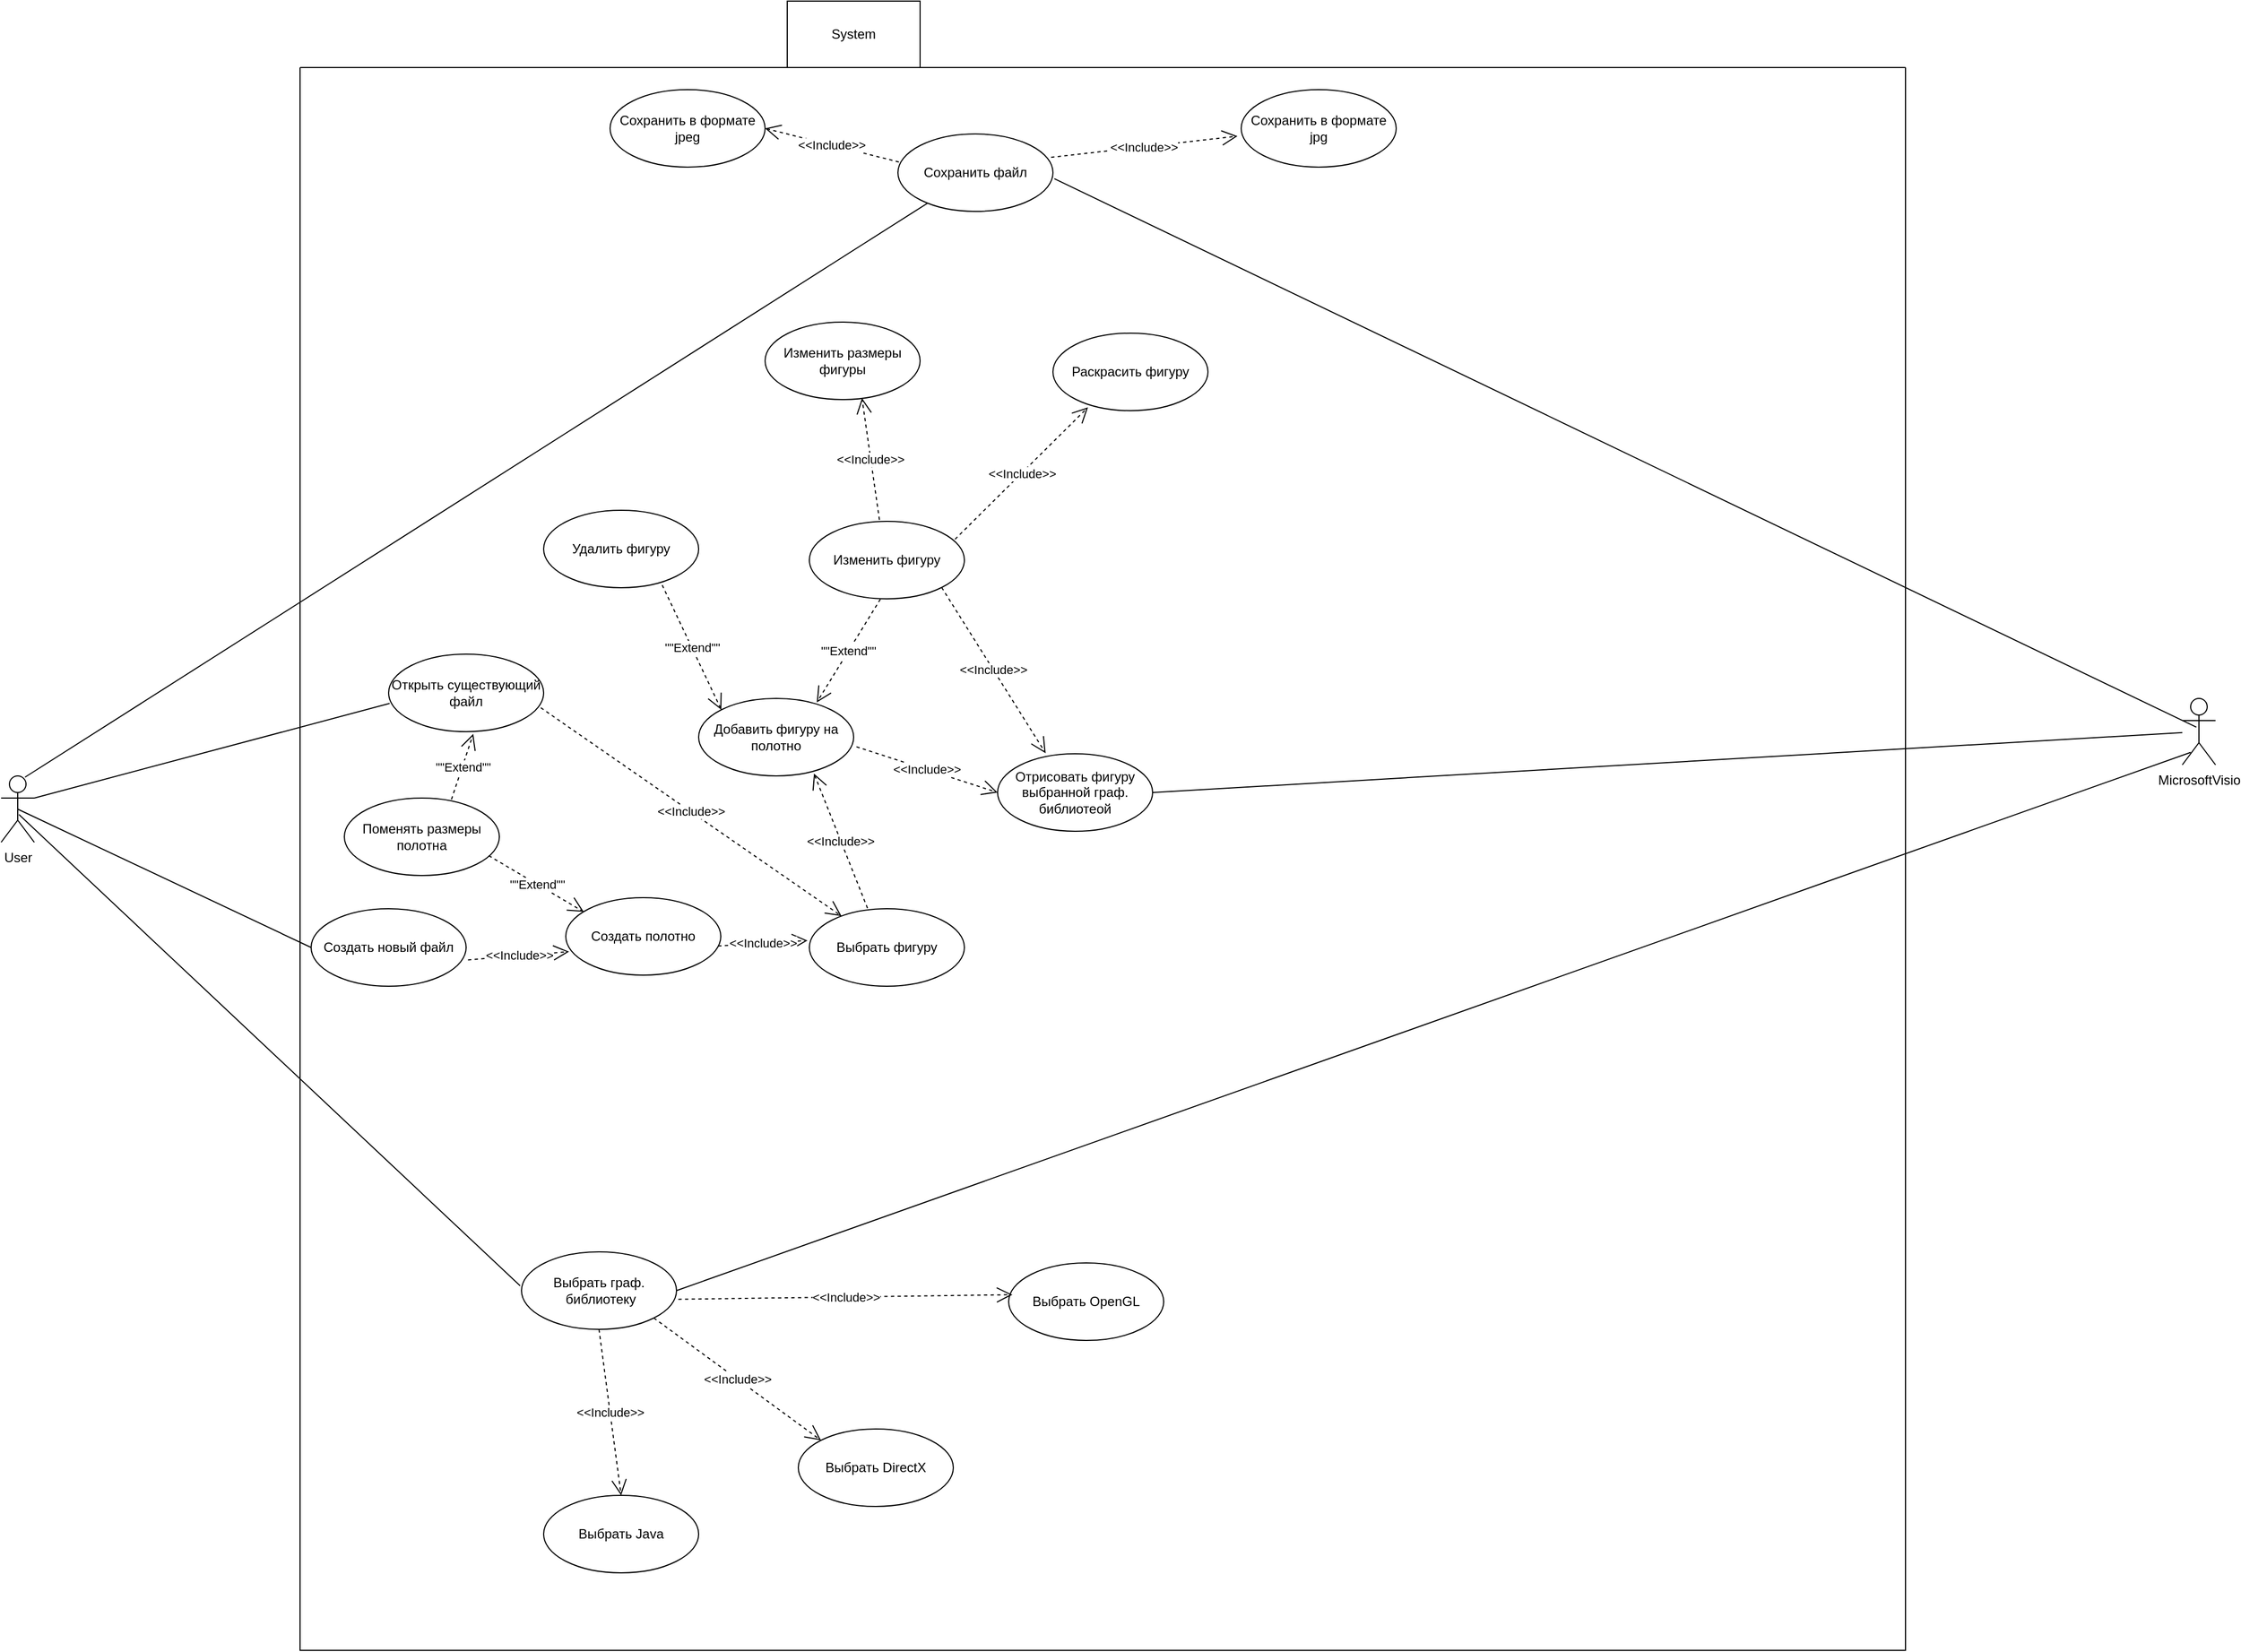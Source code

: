 <mxfile version="22.0.2" type="device">
  <diagram name="Страница — 1" id="_GDYZDF8PDrvrpdgcIrY">
    <mxGraphModel dx="1891" dy="590" grid="1" gridSize="10" guides="1" tooltips="1" connect="1" arrows="1" fold="1" page="1" pageScale="1" pageWidth="827" pageHeight="1169" math="0" shadow="0">
      <root>
        <mxCell id="0" />
        <mxCell id="1" parent="0" />
        <mxCell id="8oX7J-17vbYgGRR5wrLz-2" value="" style="swimlane;startSize=0;" parent="1" vertex="1">
          <mxGeometry x="-130" y="130" width="1450" height="1430" as="geometry" />
        </mxCell>
        <mxCell id="AktE6jTxFvmV_jzU3Zfm-9" value="Выбрать фигуру" style="ellipse;whiteSpace=wrap;html=1;" vertex="1" parent="8oX7J-17vbYgGRR5wrLz-2">
          <mxGeometry x="460" y="760" width="140" height="70" as="geometry" />
        </mxCell>
        <mxCell id="AktE6jTxFvmV_jzU3Zfm-13" value="Добавить фигуру на полотно" style="ellipse;whiteSpace=wrap;html=1;" vertex="1" parent="8oX7J-17vbYgGRR5wrLz-2">
          <mxGeometry x="360" y="570" width="140" height="70" as="geometry" />
        </mxCell>
        <mxCell id="AktE6jTxFvmV_jzU3Zfm-15" value="Удалить фигуру" style="ellipse;whiteSpace=wrap;html=1;" vertex="1" parent="8oX7J-17vbYgGRR5wrLz-2">
          <mxGeometry x="220" y="400" width="140" height="70" as="geometry" />
        </mxCell>
        <mxCell id="AktE6jTxFvmV_jzU3Zfm-16" value="Поменять размеры полотна" style="ellipse;whiteSpace=wrap;html=1;" vertex="1" parent="8oX7J-17vbYgGRR5wrLz-2">
          <mxGeometry x="40" y="660" width="140" height="70" as="geometry" />
        </mxCell>
        <mxCell id="AktE6jTxFvmV_jzU3Zfm-17" value="Изменить фигуру" style="ellipse;whiteSpace=wrap;html=1;" vertex="1" parent="8oX7J-17vbYgGRR5wrLz-2">
          <mxGeometry x="460" y="410" width="140" height="70" as="geometry" />
        </mxCell>
        <mxCell id="AktE6jTxFvmV_jzU3Zfm-20" value="Отрисовать фигуру выбранной граф. библиотеой" style="ellipse;whiteSpace=wrap;html=1;" vertex="1" parent="8oX7J-17vbYgGRR5wrLz-2">
          <mxGeometry x="630" y="620" width="140" height="70" as="geometry" />
        </mxCell>
        <mxCell id="AktE6jTxFvmV_jzU3Zfm-24" value="Сохранить файл" style="ellipse;whiteSpace=wrap;html=1;" vertex="1" parent="8oX7J-17vbYgGRR5wrLz-2">
          <mxGeometry x="540" y="60" width="140" height="70" as="geometry" />
        </mxCell>
        <mxCell id="AktE6jTxFvmV_jzU3Zfm-26" value="Выбрать DirectX" style="ellipse;whiteSpace=wrap;html=1;" vertex="1" parent="8oX7J-17vbYgGRR5wrLz-2">
          <mxGeometry x="450" y="1230" width="140" height="70" as="geometry" />
        </mxCell>
        <mxCell id="AktE6jTxFvmV_jzU3Zfm-28" value="Выбрать Java" style="ellipse;whiteSpace=wrap;html=1;" vertex="1" parent="8oX7J-17vbYgGRR5wrLz-2">
          <mxGeometry x="220" y="1290" width="140" height="70" as="geometry" />
        </mxCell>
        <mxCell id="AktE6jTxFvmV_jzU3Zfm-30" value="Выбрать OpenGL" style="ellipse;whiteSpace=wrap;html=1;" vertex="1" parent="8oX7J-17vbYgGRR5wrLz-2">
          <mxGeometry x="640" y="1080" width="140" height="70" as="geometry" />
        </mxCell>
        <mxCell id="AktE6jTxFvmV_jzU3Zfm-35" value="Раскрасить фигуру" style="ellipse;whiteSpace=wrap;html=1;" vertex="1" parent="8oX7J-17vbYgGRR5wrLz-2">
          <mxGeometry x="680" y="240" width="140" height="70" as="geometry" />
        </mxCell>
        <mxCell id="AktE6jTxFvmV_jzU3Zfm-36" value="Изменить размеры фигуры" style="ellipse;whiteSpace=wrap;html=1;" vertex="1" parent="8oX7J-17vbYgGRR5wrLz-2">
          <mxGeometry x="420" y="230" width="140" height="70" as="geometry" />
        </mxCell>
        <mxCell id="AktE6jTxFvmV_jzU3Zfm-43" value="&quot;&quot;Extend&quot;&quot;" style="endArrow=open;endSize=12;dashed=1;html=1;rounded=0;exitX=0.932;exitY=0.744;exitDx=0;exitDy=0;entryX=0.116;entryY=0.183;entryDx=0;entryDy=0;entryPerimeter=0;exitPerimeter=0;" edge="1" parent="8oX7J-17vbYgGRR5wrLz-2" source="AktE6jTxFvmV_jzU3Zfm-16" target="AktE6jTxFvmV_jzU3Zfm-1">
          <mxGeometry width="160" relative="1" as="geometry">
            <mxPoint x="100" y="760" as="sourcePoint" />
            <mxPoint x="260" y="760" as="targetPoint" />
          </mxGeometry>
        </mxCell>
        <mxCell id="AktE6jTxFvmV_jzU3Zfm-32" value="Выбрать граф.&lt;br&gt;&amp;nbsp;библиотеку" style="ellipse;whiteSpace=wrap;html=1;" vertex="1" parent="8oX7J-17vbYgGRR5wrLz-2">
          <mxGeometry x="200" y="1070" width="140" height="70" as="geometry" />
        </mxCell>
        <mxCell id="AktE6jTxFvmV_jzU3Zfm-27" value="&amp;lt;&amp;lt;Include&amp;gt;&amp;gt;" style="endArrow=open;endSize=12;dashed=1;html=1;rounded=0;exitX=1;exitY=1;exitDx=0;exitDy=0;entryX=0;entryY=0;entryDx=0;entryDy=0;" edge="1" parent="8oX7J-17vbYgGRR5wrLz-2" source="AktE6jTxFvmV_jzU3Zfm-32" target="AktE6jTxFvmV_jzU3Zfm-26">
          <mxGeometry width="160" relative="1" as="geometry">
            <mxPoint x="680" y="460" as="sourcePoint" />
            <mxPoint x="840" y="460" as="targetPoint" />
          </mxGeometry>
        </mxCell>
        <mxCell id="AktE6jTxFvmV_jzU3Zfm-31" value="&amp;lt;&amp;lt;Include&amp;gt;&amp;gt;" style="endArrow=open;endSize=12;dashed=1;html=1;rounded=0;exitX=1.012;exitY=0.612;exitDx=0;exitDy=0;entryX=0.024;entryY=0.41;entryDx=0;entryDy=0;entryPerimeter=0;exitPerimeter=0;" edge="1" parent="8oX7J-17vbYgGRR5wrLz-2" source="AktE6jTxFvmV_jzU3Zfm-32" target="AktE6jTxFvmV_jzU3Zfm-30">
          <mxGeometry width="160" relative="1" as="geometry">
            <mxPoint x="770" y="310" as="sourcePoint" />
            <mxPoint x="930" y="310" as="targetPoint" />
          </mxGeometry>
        </mxCell>
        <mxCell id="AktE6jTxFvmV_jzU3Zfm-48" value="&quot;&quot;Extend&quot;&quot;" style="endArrow=open;endSize=12;dashed=1;html=1;rounded=0;exitX=0.765;exitY=0.966;exitDx=0;exitDy=0;exitPerimeter=0;entryX=0;entryY=0;entryDx=0;entryDy=0;" edge="1" parent="8oX7J-17vbYgGRR5wrLz-2" source="AktE6jTxFvmV_jzU3Zfm-15" target="AktE6jTxFvmV_jzU3Zfm-13">
          <mxGeometry width="160" relative="1" as="geometry">
            <mxPoint x="260" y="530" as="sourcePoint" />
            <mxPoint x="420" y="530" as="targetPoint" />
          </mxGeometry>
        </mxCell>
        <mxCell id="AktE6jTxFvmV_jzU3Zfm-49" value="Открыть существующий файл" style="ellipse;whiteSpace=wrap;html=1;" vertex="1" parent="8oX7J-17vbYgGRR5wrLz-2">
          <mxGeometry x="80" y="530" width="140" height="70" as="geometry" />
        </mxCell>
        <mxCell id="AktE6jTxFvmV_jzU3Zfm-51" value="Создать новый файл" style="ellipse;whiteSpace=wrap;html=1;" vertex="1" parent="8oX7J-17vbYgGRR5wrLz-2">
          <mxGeometry x="10" y="760" width="140" height="70" as="geometry" />
        </mxCell>
        <mxCell id="AktE6jTxFvmV_jzU3Zfm-54" value="&amp;lt;&amp;lt;Include&amp;gt;&amp;gt;" style="endArrow=open;endSize=12;dashed=1;html=1;rounded=0;exitX=1.012;exitY=0.66;exitDx=0;exitDy=0;entryX=0.021;entryY=0.696;entryDx=0;entryDy=0;entryPerimeter=0;exitPerimeter=0;" edge="1" parent="8oX7J-17vbYgGRR5wrLz-2" source="AktE6jTxFvmV_jzU3Zfm-51" target="AktE6jTxFvmV_jzU3Zfm-1">
          <mxGeometry width="160" relative="1" as="geometry">
            <mxPoint x="70" y="780" as="sourcePoint" />
            <mxPoint x="230" y="780" as="targetPoint" />
          </mxGeometry>
        </mxCell>
        <mxCell id="AktE6jTxFvmV_jzU3Zfm-57" value="&amp;lt;&amp;lt;Include&amp;gt;&amp;gt;" style="endArrow=open;endSize=12;dashed=1;html=1;rounded=0;exitX=1.018;exitY=0.624;exitDx=0;exitDy=0;entryX=0;entryY=0.5;entryDx=0;entryDy=0;exitPerimeter=0;" edge="1" parent="8oX7J-17vbYgGRR5wrLz-2" source="AktE6jTxFvmV_jzU3Zfm-13" target="AktE6jTxFvmV_jzU3Zfm-20">
          <mxGeometry width="160" relative="1" as="geometry">
            <mxPoint x="550" y="610" as="sourcePoint" />
            <mxPoint x="625.82" y="666.17" as="targetPoint" />
          </mxGeometry>
        </mxCell>
        <mxCell id="AktE6jTxFvmV_jzU3Zfm-58" value="Сохранить в формате jpg" style="ellipse;whiteSpace=wrap;html=1;" vertex="1" parent="8oX7J-17vbYgGRR5wrLz-2">
          <mxGeometry x="850" y="20" width="140" height="70" as="geometry" />
        </mxCell>
        <mxCell id="AktE6jTxFvmV_jzU3Zfm-60" value="&amp;lt;&amp;lt;Include&amp;gt;&amp;gt;" style="endArrow=open;endSize=12;dashed=1;html=1;rounded=0;exitX=0.988;exitY=0.302;exitDx=0;exitDy=0;entryX=-0.024;entryY=0.6;entryDx=0;entryDy=0;entryPerimeter=0;exitPerimeter=0;" edge="1" parent="8oX7J-17vbYgGRR5wrLz-2" source="AktE6jTxFvmV_jzU3Zfm-24" target="AktE6jTxFvmV_jzU3Zfm-58">
          <mxGeometry width="160" relative="1" as="geometry">
            <mxPoint x="650" y="30" as="sourcePoint" />
            <mxPoint x="810" y="30" as="targetPoint" />
          </mxGeometry>
        </mxCell>
        <mxCell id="AktE6jTxFvmV_jzU3Zfm-61" value="Сохранить в формате jpeg" style="ellipse;whiteSpace=wrap;html=1;" vertex="1" parent="8oX7J-17vbYgGRR5wrLz-2">
          <mxGeometry x="280" y="20" width="140" height="70" as="geometry" />
        </mxCell>
        <mxCell id="AktE6jTxFvmV_jzU3Zfm-62" value="&amp;lt;&amp;lt;Include&amp;gt;&amp;gt;" style="endArrow=open;endSize=12;dashed=1;html=1;rounded=0;exitX=0.006;exitY=0.362;exitDx=0;exitDy=0;entryX=1;entryY=0.5;entryDx=0;entryDy=0;exitPerimeter=0;" edge="1" parent="8oX7J-17vbYgGRR5wrLz-2" source="AktE6jTxFvmV_jzU3Zfm-24" target="AktE6jTxFvmV_jzU3Zfm-61">
          <mxGeometry width="160" relative="1" as="geometry">
            <mxPoint x="518" y="120" as="sourcePoint" />
            <mxPoint x="350" y="145" as="targetPoint" />
          </mxGeometry>
        </mxCell>
        <mxCell id="AktE6jTxFvmV_jzU3Zfm-64" value="&quot;&quot;Extend&quot;&quot;" style="endArrow=open;endSize=12;dashed=1;html=1;rounded=0;exitX=0.458;exitY=1.005;exitDx=0;exitDy=0;entryX=0.762;entryY=0.052;entryDx=0;entryDy=0;exitPerimeter=0;entryPerimeter=0;" edge="1" parent="8oX7J-17vbYgGRR5wrLz-2" source="AktE6jTxFvmV_jzU3Zfm-17" target="AktE6jTxFvmV_jzU3Zfm-13">
          <mxGeometry width="160" relative="1" as="geometry">
            <mxPoint x="620" y="490" as="sourcePoint" />
            <mxPoint x="660" y="600" as="targetPoint" />
          </mxGeometry>
        </mxCell>
        <mxCell id="AktE6jTxFvmV_jzU3Zfm-65" value="&amp;lt;&amp;lt;Include&amp;gt;&amp;gt;" style="endArrow=open;endSize=12;dashed=1;html=1;rounded=0;exitX=0.94;exitY=0.231;exitDx=0;exitDy=0;entryX=0.226;entryY=0.957;entryDx=0;entryDy=0;entryPerimeter=0;exitPerimeter=0;" edge="1" parent="8oX7J-17vbYgGRR5wrLz-2" source="AktE6jTxFvmV_jzU3Zfm-17" target="AktE6jTxFvmV_jzU3Zfm-35">
          <mxGeometry width="160" relative="1" as="geometry">
            <mxPoint x="787" y="455" as="sourcePoint" />
            <mxPoint x="666" y="415" as="targetPoint" />
          </mxGeometry>
        </mxCell>
        <mxCell id="AktE6jTxFvmV_jzU3Zfm-66" value="&amp;lt;&amp;lt;Include&amp;gt;&amp;gt;" style="endArrow=open;endSize=12;dashed=1;html=1;rounded=0;exitX=0.452;exitY=-0.019;exitDx=0;exitDy=0;entryX=0.625;entryY=0.981;entryDx=0;entryDy=0;entryPerimeter=0;exitPerimeter=0;" edge="1" parent="8oX7J-17vbYgGRR5wrLz-2" source="AktE6jTxFvmV_jzU3Zfm-17" target="AktE6jTxFvmV_jzU3Zfm-36">
          <mxGeometry width="160" relative="1" as="geometry">
            <mxPoint x="466" y="310" as="sourcePoint" />
            <mxPoint x="360" y="439" as="targetPoint" />
          </mxGeometry>
        </mxCell>
        <mxCell id="AktE6jTxFvmV_jzU3Zfm-67" value="&amp;lt;&amp;lt;Include&amp;gt;&amp;gt;" style="endArrow=open;endSize=12;dashed=1;html=1;rounded=0;exitX=0.5;exitY=1;exitDx=0;exitDy=0;entryX=0.5;entryY=0;entryDx=0;entryDy=0;" edge="1" parent="8oX7J-17vbYgGRR5wrLz-2" source="AktE6jTxFvmV_jzU3Zfm-32" target="AktE6jTxFvmV_jzU3Zfm-28">
          <mxGeometry width="160" relative="1" as="geometry">
            <mxPoint x="250" y="1160" as="sourcePoint" />
            <mxPoint x="392" y="1280" as="targetPoint" />
          </mxGeometry>
        </mxCell>
        <mxCell id="AktE6jTxFvmV_jzU3Zfm-68" value="&amp;lt;&amp;lt;Include&amp;gt;&amp;gt;" style="endArrow=open;endSize=12;dashed=1;html=1;rounded=0;exitX=0.983;exitY=0.624;exitDx=0;exitDy=0;entryX=-0.012;entryY=0.41;entryDx=0;entryDy=0;entryPerimeter=0;exitPerimeter=0;" edge="1" parent="8oX7J-17vbYgGRR5wrLz-2" source="AktE6jTxFvmV_jzU3Zfm-1" target="AktE6jTxFvmV_jzU3Zfm-9">
          <mxGeometry width="160" relative="1" as="geometry">
            <mxPoint x="400" y="790" as="sourcePoint" />
            <mxPoint x="497" y="952" as="targetPoint" />
          </mxGeometry>
        </mxCell>
        <mxCell id="AktE6jTxFvmV_jzU3Zfm-69" value="&amp;lt;&amp;lt;Include&amp;gt;&amp;gt;" style="endArrow=open;endSize=12;dashed=1;html=1;rounded=0;exitX=0.375;exitY=-0.007;exitDx=0;exitDy=0;entryX=0.744;entryY=0.969;entryDx=0;entryDy=0;entryPerimeter=0;exitPerimeter=0;" edge="1" parent="8oX7J-17vbYgGRR5wrLz-2" source="AktE6jTxFvmV_jzU3Zfm-9" target="AktE6jTxFvmV_jzU3Zfm-13">
          <mxGeometry width="160" relative="1" as="geometry">
            <mxPoint x="630" y="740" as="sourcePoint" />
            <mxPoint x="727" y="902" as="targetPoint" />
          </mxGeometry>
        </mxCell>
        <mxCell id="AktE6jTxFvmV_jzU3Zfm-70" value="&amp;lt;&amp;lt;Include&amp;gt;&amp;gt;" style="endArrow=open;endSize=12;dashed=1;html=1;rounded=0;exitX=1;exitY=1;exitDx=0;exitDy=0;entryX=0.31;entryY=-0.007;entryDx=0;entryDy=0;entryPerimeter=0;" edge="1" parent="8oX7J-17vbYgGRR5wrLz-2" source="AktE6jTxFvmV_jzU3Zfm-17" target="AktE6jTxFvmV_jzU3Zfm-20">
          <mxGeometry x="-0.002" width="160" relative="1" as="geometry">
            <mxPoint x="727" y="480" as="sourcePoint" />
            <mxPoint x="670" y="574" as="targetPoint" />
            <mxPoint as="offset" />
          </mxGeometry>
        </mxCell>
        <mxCell id="AktE6jTxFvmV_jzU3Zfm-73" value="&amp;lt;&amp;lt;Include&amp;gt;&amp;gt;" style="endArrow=open;endSize=12;dashed=1;html=1;rounded=0;exitX=0.982;exitY=0.692;exitDx=0;exitDy=0;exitPerimeter=0;" edge="1" parent="8oX7J-17vbYgGRR5wrLz-2" source="AktE6jTxFvmV_jzU3Zfm-49" target="AktE6jTxFvmV_jzU3Zfm-9">
          <mxGeometry width="160" relative="1" as="geometry">
            <mxPoint x="217.5" y="700" as="sourcePoint" />
            <mxPoint x="322.5" y="600" as="targetPoint" />
          </mxGeometry>
        </mxCell>
        <mxCell id="AktE6jTxFvmV_jzU3Zfm-76" value="&quot;&quot;Extend&quot;&quot;" style="endArrow=open;endSize=12;dashed=1;html=1;rounded=0;exitX=0.691;exitY=0.018;exitDx=0;exitDy=0;entryX=0.546;entryY=1.029;entryDx=0;entryDy=0;entryPerimeter=0;exitPerimeter=0;" edge="1" parent="8oX7J-17vbYgGRR5wrLz-2" source="AktE6jTxFvmV_jzU3Zfm-16" target="AktE6jTxFvmV_jzU3Zfm-49">
          <mxGeometry width="160" relative="1" as="geometry">
            <mxPoint x="194" y="620" as="sourcePoint" />
            <mxPoint x="257" y="681" as="targetPoint" />
          </mxGeometry>
        </mxCell>
        <mxCell id="AktE6jTxFvmV_jzU3Zfm-1" value="Создать полотно" style="ellipse;whiteSpace=wrap;html=1;" vertex="1" parent="8oX7J-17vbYgGRR5wrLz-2">
          <mxGeometry x="240" y="750" width="140" height="70" as="geometry" />
        </mxCell>
        <mxCell id="8oX7J-17vbYgGRR5wrLz-3" value="System" style="whiteSpace=wrap;html=1;" parent="1" vertex="1">
          <mxGeometry x="310" y="70" width="120" height="60" as="geometry" />
        </mxCell>
        <mxCell id="8oX7J-17vbYgGRR5wrLz-1" value="User" style="shape=umlActor;verticalLabelPosition=bottom;verticalAlign=top;html=1;" parent="1" vertex="1">
          <mxGeometry x="-400" y="770" width="30" height="60" as="geometry" />
        </mxCell>
        <mxCell id="AktE6jTxFvmV_jzU3Zfm-23" value="" style="endArrow=none;html=1;rounded=0;exitX=0.721;exitY=0.019;exitDx=0;exitDy=0;exitPerimeter=0;" edge="1" parent="1" source="8oX7J-17vbYgGRR5wrLz-1" target="AktE6jTxFvmV_jzU3Zfm-24">
          <mxGeometry width="50" height="50" relative="1" as="geometry">
            <mxPoint x="-60" y="490" as="sourcePoint" />
            <mxPoint x="-10" y="320" as="targetPoint" />
          </mxGeometry>
        </mxCell>
        <mxCell id="AktE6jTxFvmV_jzU3Zfm-33" value="" style="endArrow=none;html=1;rounded=0;exitX=0.537;exitY=0.582;exitDx=0;exitDy=0;exitPerimeter=0;entryX=-0.009;entryY=0.437;entryDx=0;entryDy=0;entryPerimeter=0;" edge="1" parent="1" source="8oX7J-17vbYgGRR5wrLz-1" target="AktE6jTxFvmV_jzU3Zfm-32">
          <mxGeometry width="50" height="50" relative="1" as="geometry">
            <mxPoint x="80" y="470" as="sourcePoint" />
            <mxPoint x="130" y="420" as="targetPoint" />
          </mxGeometry>
        </mxCell>
        <mxCell id="AktE6jTxFvmV_jzU3Zfm-11" value="MicrosoftVisio" style="shape=umlActor;verticalLabelPosition=bottom;verticalAlign=top;html=1;" vertex="1" parent="1">
          <mxGeometry x="1570" y="700" width="30" height="60" as="geometry" />
        </mxCell>
        <mxCell id="AktE6jTxFvmV_jzU3Zfm-25" value="" style="endArrow=none;html=1;rounded=0;exitX=1.009;exitY=0.578;exitDx=0;exitDy=0;exitPerimeter=0;entryX=0.422;entryY=0.433;entryDx=0;entryDy=0;entryPerimeter=0;" edge="1" parent="1" source="AktE6jTxFvmV_jzU3Zfm-24" target="AktE6jTxFvmV_jzU3Zfm-11">
          <mxGeometry width="50" height="50" relative="1" as="geometry">
            <mxPoint x="670" y="250" as="sourcePoint" />
            <mxPoint x="720" y="200" as="targetPoint" />
          </mxGeometry>
        </mxCell>
        <mxCell id="AktE6jTxFvmV_jzU3Zfm-46" value="" style="endArrow=none;html=1;rounded=0;exitX=1;exitY=0.5;exitDx=0;exitDy=0;" edge="1" parent="1" source="AktE6jTxFvmV_jzU3Zfm-20" target="AktE6jTxFvmV_jzU3Zfm-11">
          <mxGeometry width="50" height="50" relative="1" as="geometry">
            <mxPoint x="787.76" y="800.79" as="sourcePoint" />
            <mxPoint x="1000" y="680" as="targetPoint" />
          </mxGeometry>
        </mxCell>
        <mxCell id="AktE6jTxFvmV_jzU3Zfm-34" value="" style="endArrow=none;html=1;rounded=0;exitX=1;exitY=0.5;exitDx=0;exitDy=0;entryX=0.251;entryY=0.812;entryDx=0;entryDy=0;entryPerimeter=0;" edge="1" parent="1" source="AktE6jTxFvmV_jzU3Zfm-32" target="AktE6jTxFvmV_jzU3Zfm-11">
          <mxGeometry width="50" height="50" relative="1" as="geometry">
            <mxPoint x="690" y="390" as="sourcePoint" />
            <mxPoint x="740" y="340" as="targetPoint" />
          </mxGeometry>
        </mxCell>
        <mxCell id="AktE6jTxFvmV_jzU3Zfm-50" value="" style="endArrow=none;html=1;rounded=0;exitX=1;exitY=0.333;exitDx=0;exitDy=0;exitPerimeter=0;entryX=0.006;entryY=0.636;entryDx=0;entryDy=0;entryPerimeter=0;" edge="1" parent="1" source="8oX7J-17vbYgGRR5wrLz-1" target="AktE6jTxFvmV_jzU3Zfm-49">
          <mxGeometry width="50" height="50" relative="1" as="geometry">
            <mxPoint x="-120" y="720" as="sourcePoint" />
            <mxPoint x="-70" y="670" as="targetPoint" />
          </mxGeometry>
        </mxCell>
        <mxCell id="AktE6jTxFvmV_jzU3Zfm-52" value="" style="endArrow=none;html=1;rounded=0;exitX=0.5;exitY=0.5;exitDx=0;exitDy=0;exitPerimeter=0;entryX=0;entryY=0.5;entryDx=0;entryDy=0;" edge="1" parent="1" source="8oX7J-17vbYgGRR5wrLz-1" target="AktE6jTxFvmV_jzU3Zfm-51">
          <mxGeometry width="50" height="50" relative="1" as="geometry">
            <mxPoint x="-110" y="850" as="sourcePoint" />
            <mxPoint x="-60" y="800" as="targetPoint" />
          </mxGeometry>
        </mxCell>
      </root>
    </mxGraphModel>
  </diagram>
</mxfile>
